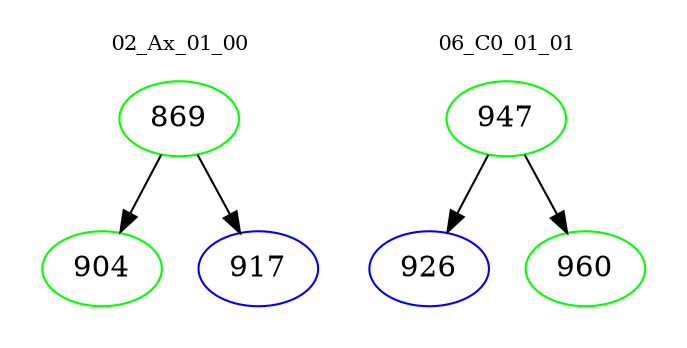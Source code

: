 digraph{
subgraph cluster_0 {
color = white
label = "02_Ax_01_00";
fontsize=10;
T0_869 [label="869", color="green"]
T0_869 -> T0_904 [color="black"]
T0_904 [label="904", color="green"]
T0_869 -> T0_917 [color="black"]
T0_917 [label="917", color="blue"]
}
subgraph cluster_1 {
color = white
label = "06_C0_01_01";
fontsize=10;
T1_947 [label="947", color="green"]
T1_947 -> T1_926 [color="black"]
T1_926 [label="926", color="blue"]
T1_947 -> T1_960 [color="black"]
T1_960 [label="960", color="green"]
}
}
